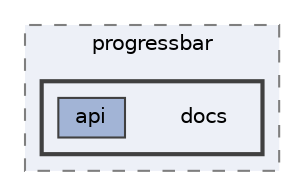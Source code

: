 digraph "public/Muse/assets/vendor/progressbar/docs"
{
 // LATEX_PDF_SIZE
  bgcolor="transparent";
  edge [fontname=Helvetica,fontsize=10,labelfontname=Helvetica,labelfontsize=10];
  node [fontname=Helvetica,fontsize=10,shape=box,height=0.2,width=0.4];
  compound=true
  subgraph clusterdir_93ca3c637a94df14990901bd0735399b {
    graph [ bgcolor="#edf0f7", pencolor="grey50", label="progressbar", fontname=Helvetica,fontsize=10 style="filled,dashed", URL="dir_93ca3c637a94df14990901bd0735399b.html",tooltip=""]
  subgraph clusterdir_b4fbf45d9dcfee60bd0a71a6555ae5f7 {
    graph [ bgcolor="#edf0f7", pencolor="grey25", label="", fontname=Helvetica,fontsize=10 style="filled,bold", URL="dir_b4fbf45d9dcfee60bd0a71a6555ae5f7.html",tooltip=""]
    dir_b4fbf45d9dcfee60bd0a71a6555ae5f7 [shape=plaintext, label="docs"];
  dir_ffa5d12721ff5e79d042af3b83cfe998 [label="api", fillcolor="#a2b4d6", color="grey25", style="filled", URL="dir_ffa5d12721ff5e79d042af3b83cfe998.html",tooltip=""];
  }
  }
}
